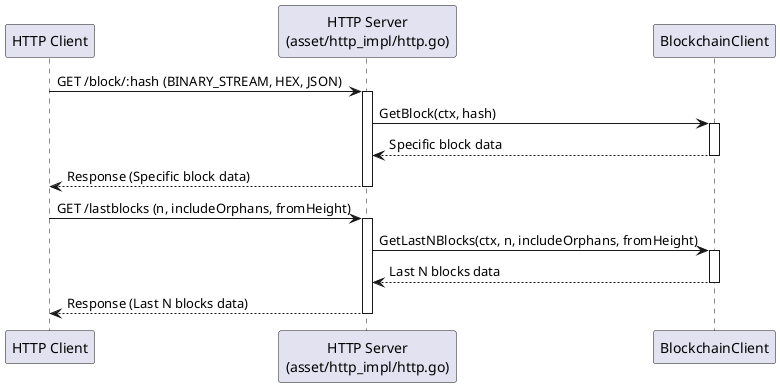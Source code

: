 @startuml
participant "HTTP Client" as Client
participant "HTTP Server\n(asset/http_impl/http.go)" as HTTPServer
participant "BlockchainClient" as Blockchain

' Specific block by hash request
Client -> HTTPServer : GET /block/:hash (BINARY_STREAM, HEX, JSON)
activate HTTPServer
HTTPServer -> Blockchain : GetBlock(ctx, hash)
activate Blockchain
Blockchain --> HTTPServer : Specific block data
deactivate Blockchain
HTTPServer --> Client : Response (Specific block data)
deactivate HTTPServer

' Last N blocks request
Client -> HTTPServer : GET /lastblocks (n, includeOrphans, fromHeight)
activate HTTPServer
HTTPServer -> Blockchain : GetLastNBlocks(ctx, n, includeOrphans, fromHeight)
activate Blockchain
Blockchain --> HTTPServer : Last N blocks data
deactivate Blockchain
HTTPServer --> Client : Response (Last N blocks data)
deactivate HTTPServer
@enduml
